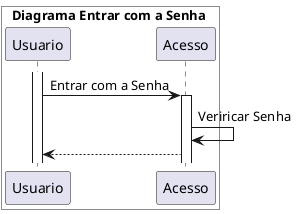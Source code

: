 @startuml

box Diagrama Entrar com a Senha #White
    participant Usuario
    participant Acesso
    activate Usuario
    Usuario -> Acesso: Entrar com a Senha
    activate Acesso
    Acesso -> Acesso: Veriricar Senha
    Acesso --> Usuario
  
end box


@enduml

@startuml
partition sd Controle de Acesso {
  start
  partition sd enter senha {
    :Diagrama Entrar com a Senha;
      }
    if () then (Senha Correta)
      partition sd frame {
      :Liberar porta para uma ação;
      }
    else (Senha Incorreta)
      
    endif
    stop
}

@enduml